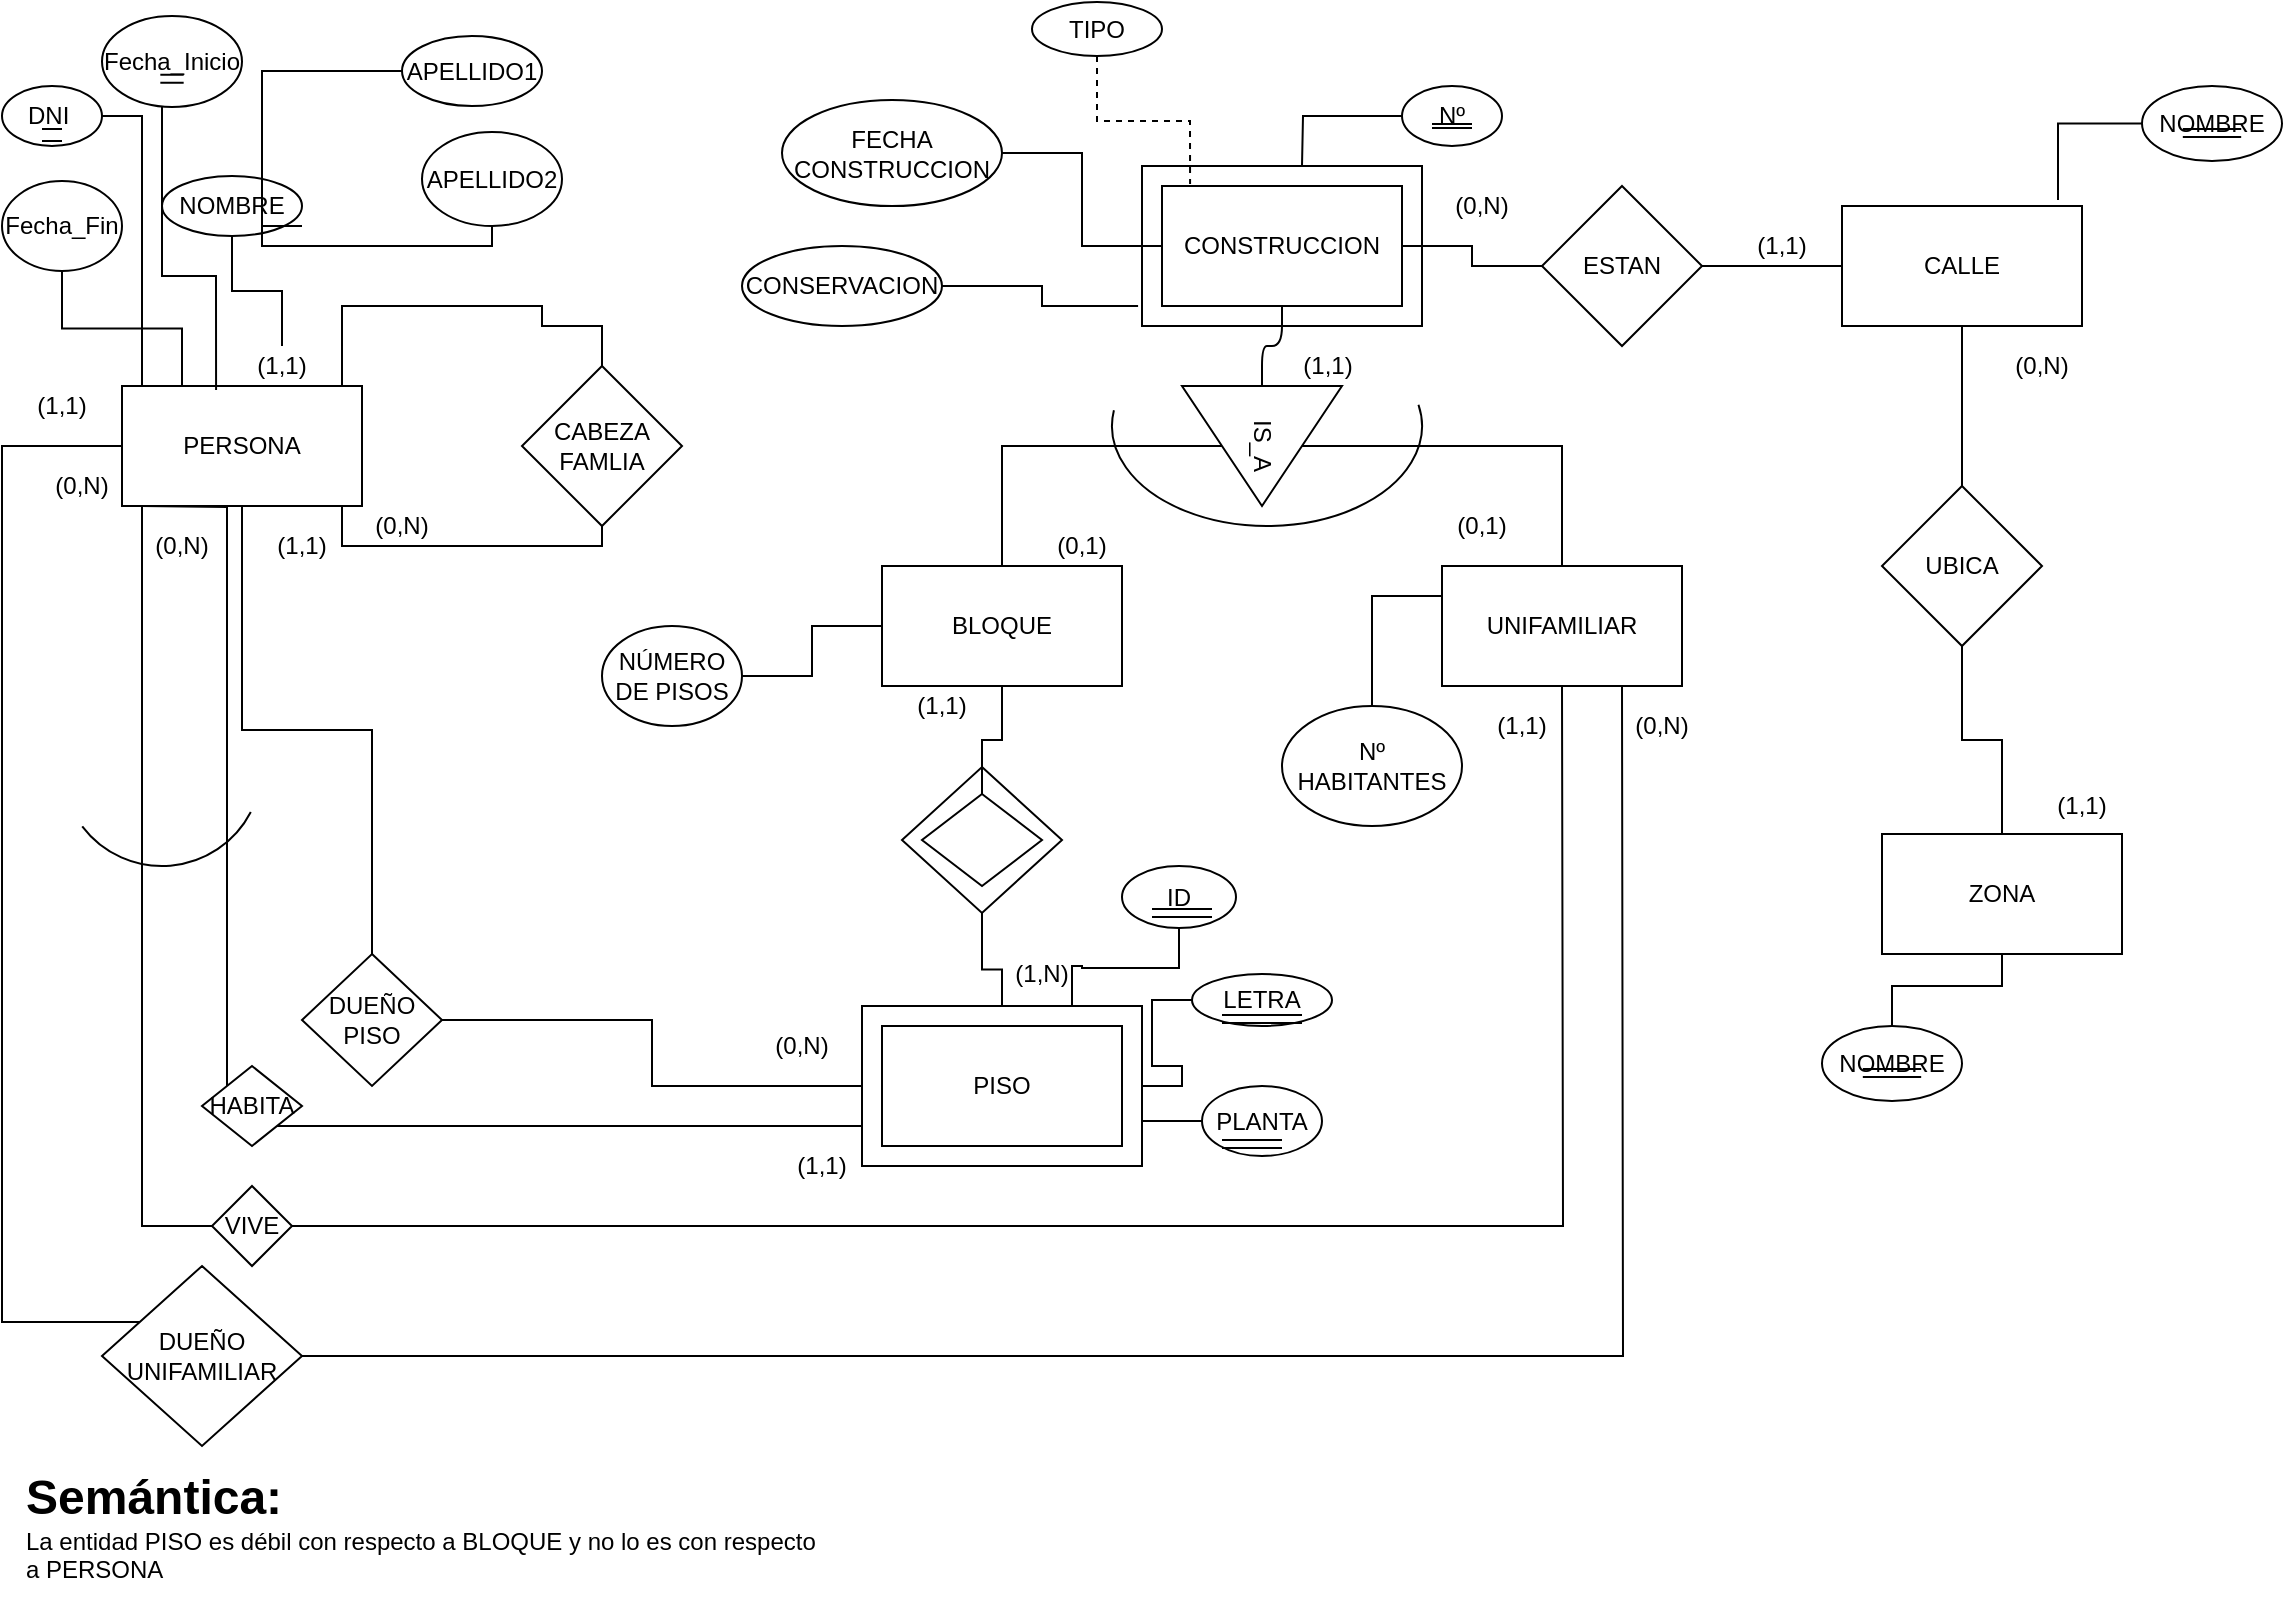 <mxfile version="13.9.2" type="google" pages="2"><diagram id="yFg6AmjiD_MqwE37MVHZ" name="Page-1"><mxGraphModel dx="1422" dy="882" grid="1" gridSize="10" guides="1" tooltips="1" connect="1" arrows="1" fold="1" page="1" pageScale="1" pageWidth="1169" pageHeight="827" math="0" shadow="0"><root><mxCell id="0"/><mxCell id="1" parent="0"/><mxCell id="FQzFaQ56IG8lmiNHvZ0q-16" value="" style="rounded=0;whiteSpace=wrap;html=1;" parent="1" vertex="1"><mxGeometry x="580" y="95" width="140" height="80" as="geometry"/></mxCell><mxCell id="FQzFaQ56IG8lmiNHvZ0q-24" value="" style="edgeStyle=orthogonalEdgeStyle;rounded=0;orthogonalLoop=1;jettySize=auto;html=1;endArrow=none;endFill=0;" parent="1" source="FQzFaQ56IG8lmiNHvZ0q-15" target="FQzFaQ56IG8lmiNHvZ0q-7" edge="1"><mxGeometry relative="1" as="geometry"/></mxCell><mxCell id="FQzFaQ56IG8lmiNHvZ0q-15" value="" style="rhombus;whiteSpace=wrap;html=1;" parent="1" vertex="1"><mxGeometry x="460" y="395.5" width="80" height="73" as="geometry"/></mxCell><mxCell id="FQzFaQ56IG8lmiNHvZ0q-8" value="" style="rounded=0;whiteSpace=wrap;html=1;" parent="1" vertex="1"><mxGeometry x="440" y="515" width="140" height="80" as="geometry"/></mxCell><mxCell id="FQzFaQ56IG8lmiNHvZ0q-37" style="edgeStyle=orthogonalEdgeStyle;rounded=0;orthogonalLoop=1;jettySize=auto;html=1;endArrow=none;endFill=0;" parent="1" source="FQzFaQ56IG8lmiNHvZ0q-1" target="FQzFaQ56IG8lmiNHvZ0q-12" edge="1"><mxGeometry relative="1" as="geometry"><Array as="points"><mxPoint x="180" y="285"/><mxPoint x="310" y="285"/></Array></mxGeometry></mxCell><mxCell id="FQzFaQ56IG8lmiNHvZ0q-41" style="edgeStyle=orthogonalEdgeStyle;rounded=0;orthogonalLoop=1;jettySize=auto;html=1;endArrow=none;endFill=0;" parent="1" source="FQzFaQ56IG8lmiNHvZ0q-1" target="FQzFaQ56IG8lmiNHvZ0q-11" edge="1"><mxGeometry relative="1" as="geometry"/></mxCell><mxCell id="FQzFaQ56IG8lmiNHvZ0q-42" style="edgeStyle=orthogonalEdgeStyle;rounded=0;orthogonalLoop=1;jettySize=auto;html=1;exitX=0.25;exitY=1;exitDx=0;exitDy=0;endArrow=none;endFill=0;entryX=0;entryY=0;entryDx=0;entryDy=0;" parent="1" target="FQzFaQ56IG8lmiNHvZ0q-13" edge="1"><mxGeometry relative="1" as="geometry"><mxPoint x="80" y="265" as="sourcePoint"/><mxPoint x="115" y="535" as="targetPoint"/></mxGeometry></mxCell><mxCell id="FQzFaQ56IG8lmiNHvZ0q-43" style="edgeStyle=orthogonalEdgeStyle;rounded=0;orthogonalLoop=1;jettySize=auto;html=1;endArrow=none;endFill=0;" parent="1" source="FQzFaQ56IG8lmiNHvZ0q-1" target="FQzFaQ56IG8lmiNHvZ0q-39" edge="1"><mxGeometry relative="1" as="geometry"><Array as="points"><mxPoint x="10" y="235"/><mxPoint x="10" y="673"/></Array></mxGeometry></mxCell><mxCell id="FQzFaQ56IG8lmiNHvZ0q-44" style="edgeStyle=orthogonalEdgeStyle;rounded=0;orthogonalLoop=1;jettySize=auto;html=1;exitX=0;exitY=1;exitDx=0;exitDy=0;entryX=0;entryY=0.5;entryDx=0;entryDy=0;endArrow=none;endFill=0;" parent="1" source="FQzFaQ56IG8lmiNHvZ0q-1" target="FQzFaQ56IG8lmiNHvZ0q-38" edge="1"><mxGeometry relative="1" as="geometry"><Array as="points"><mxPoint x="80" y="265"/><mxPoint x="80" y="625"/></Array></mxGeometry></mxCell><mxCell id="FQzFaQ56IG8lmiNHvZ0q-1" value="PERSONA" style="rounded=0;whiteSpace=wrap;html=1;" parent="1" vertex="1"><mxGeometry x="70" y="205" width="120" height="60" as="geometry"/></mxCell><mxCell id="FQzFaQ56IG8lmiNHvZ0q-23" value="" style="edgeStyle=orthogonalEdgeStyle;rounded=0;orthogonalLoop=1;jettySize=auto;html=1;endArrow=none;endFill=0;" parent="1" source="FQzFaQ56IG8lmiNHvZ0q-2" target="FQzFaQ56IG8lmiNHvZ0q-14" edge="1"><mxGeometry relative="1" as="geometry"/></mxCell><mxCell id="FQzFaQ56IG8lmiNHvZ0q-2" value="BLOQUE" style="rounded=0;whiteSpace=wrap;html=1;" parent="1" vertex="1"><mxGeometry x="450" y="295" width="120" height="60" as="geometry"/></mxCell><mxCell id="FQzFaQ56IG8lmiNHvZ0q-3" value="UNIFAMILIAR" style="rounded=0;whiteSpace=wrap;html=1;" parent="1" vertex="1"><mxGeometry x="730" y="295" width="120" height="60" as="geometry"/></mxCell><mxCell id="FQzFaQ56IG8lmiNHvZ0q-57" value="" style="edgeStyle=orthogonalEdgeStyle;rounded=1;orthogonalLoop=1;jettySize=auto;html=1;endArrow=none;endFill=0;" parent="1" source="FQzFaQ56IG8lmiNHvZ0q-4" target="FQzFaQ56IG8lmiNHvZ0q-20" edge="1"><mxGeometry relative="1" as="geometry"/></mxCell><mxCell id="FQzFaQ56IG8lmiNHvZ0q-4" value="CONSTRUCCION" style="rounded=0;whiteSpace=wrap;html=1;" parent="1" vertex="1"><mxGeometry x="590" y="105" width="120" height="60" as="geometry"/></mxCell><mxCell id="FQzFaQ56IG8lmiNHvZ0q-25" value="" style="edgeStyle=orthogonalEdgeStyle;rounded=0;orthogonalLoop=1;jettySize=auto;html=1;endArrow=none;endFill=0;" parent="1" source="FQzFaQ56IG8lmiNHvZ0q-5" target="FQzFaQ56IG8lmiNHvZ0q-10" edge="1"><mxGeometry relative="1" as="geometry"/></mxCell><mxCell id="FQzFaQ56IG8lmiNHvZ0q-5" value="CALLE" style="rounded=0;whiteSpace=wrap;html=1;" parent="1" vertex="1"><mxGeometry x="930" y="115" width="120" height="60" as="geometry"/></mxCell><mxCell id="FQzFaQ56IG8lmiNHvZ0q-6" value="ZONA" style="rounded=0;whiteSpace=wrap;html=1;" parent="1" vertex="1"><mxGeometry x="950" y="429" width="120" height="60" as="geometry"/></mxCell><mxCell id="FQzFaQ56IG8lmiNHvZ0q-7" value="PISO" style="rounded=0;whiteSpace=wrap;html=1;" parent="1" vertex="1"><mxGeometry x="450" y="525" width="120" height="60" as="geometry"/></mxCell><mxCell id="FQzFaQ56IG8lmiNHvZ0q-17" value="" style="edgeStyle=orthogonalEdgeStyle;rounded=0;orthogonalLoop=1;jettySize=auto;html=1;endArrow=none;endFill=0;" parent="1" source="FQzFaQ56IG8lmiNHvZ0q-9" target="FQzFaQ56IG8lmiNHvZ0q-4" edge="1"><mxGeometry relative="1" as="geometry"/></mxCell><mxCell id="FQzFaQ56IG8lmiNHvZ0q-18" value="" style="edgeStyle=orthogonalEdgeStyle;rounded=0;orthogonalLoop=1;jettySize=auto;html=1;endArrow=none;endFill=0;" parent="1" source="FQzFaQ56IG8lmiNHvZ0q-9" target="FQzFaQ56IG8lmiNHvZ0q-5" edge="1"><mxGeometry relative="1" as="geometry"/></mxCell><mxCell id="FQzFaQ56IG8lmiNHvZ0q-9" value="ESTAN" style="rhombus;whiteSpace=wrap;html=1;" parent="1" vertex="1"><mxGeometry x="780" y="105" width="80" height="80" as="geometry"/></mxCell><mxCell id="FQzFaQ56IG8lmiNHvZ0q-26" value="" style="edgeStyle=orthogonalEdgeStyle;rounded=0;orthogonalLoop=1;jettySize=auto;html=1;endArrow=none;endFill=0;" parent="1" source="FQzFaQ56IG8lmiNHvZ0q-10" target="FQzFaQ56IG8lmiNHvZ0q-6" edge="1"><mxGeometry relative="1" as="geometry"/></mxCell><mxCell id="FQzFaQ56IG8lmiNHvZ0q-10" value="UBICA" style="rhombus;whiteSpace=wrap;html=1;" parent="1" vertex="1"><mxGeometry x="950" y="255" width="80" height="80" as="geometry"/></mxCell><mxCell id="FQzFaQ56IG8lmiNHvZ0q-47" style="edgeStyle=orthogonalEdgeStyle;rounded=0;orthogonalLoop=1;jettySize=auto;html=1;endArrow=none;endFill=0;" parent="1" source="FQzFaQ56IG8lmiNHvZ0q-11" target="FQzFaQ56IG8lmiNHvZ0q-8" edge="1"><mxGeometry relative="1" as="geometry"/></mxCell><mxCell id="FQzFaQ56IG8lmiNHvZ0q-11" value="DUEÑO PISO" style="rhombus;whiteSpace=wrap;html=1;" parent="1" vertex="1"><mxGeometry x="160" y="489" width="70" height="66" as="geometry"/></mxCell><mxCell id="FQzFaQ56IG8lmiNHvZ0q-29" style="edgeStyle=orthogonalEdgeStyle;rounded=0;orthogonalLoop=1;jettySize=auto;html=1;endArrow=none;endFill=0;entryX=0.425;entryY=0;entryDx=0;entryDy=0;entryPerimeter=0;" parent="1" source="FQzFaQ56IG8lmiNHvZ0q-12" target="FQzFaQ56IG8lmiNHvZ0q-1" edge="1"><mxGeometry relative="1" as="geometry"><mxPoint x="290" y="165" as="targetPoint"/><Array as="points"><mxPoint x="310" y="175"/><mxPoint x="280" y="175"/><mxPoint x="280" y="165"/><mxPoint x="180" y="165"/><mxPoint x="180" y="205"/></Array></mxGeometry></mxCell><mxCell id="FQzFaQ56IG8lmiNHvZ0q-12" value="CABEZA FAMLIA" style="rhombus;whiteSpace=wrap;html=1;" parent="1" vertex="1"><mxGeometry x="270" y="195" width="80" height="80" as="geometry"/></mxCell><mxCell id="FQzFaQ56IG8lmiNHvZ0q-48" style="edgeStyle=orthogonalEdgeStyle;rounded=0;orthogonalLoop=1;jettySize=auto;html=1;endArrow=none;endFill=0;" parent="1" source="FQzFaQ56IG8lmiNHvZ0q-13" edge="1"><mxGeometry relative="1" as="geometry"><mxPoint x="440" y="595" as="targetPoint"/><Array as="points"><mxPoint x="440" y="575"/></Array></mxGeometry></mxCell><mxCell id="FQzFaQ56IG8lmiNHvZ0q-13" value="HABITA" style="rhombus;whiteSpace=wrap;html=1;" parent="1" vertex="1"><mxGeometry x="110" y="545" width="50" height="40" as="geometry"/></mxCell><mxCell id="FQzFaQ56IG8lmiNHvZ0q-14" value="" style="rhombus;whiteSpace=wrap;html=1;" parent="1" vertex="1"><mxGeometry x="470" y="409" width="60" height="46" as="geometry"/></mxCell><mxCell id="FQzFaQ56IG8lmiNHvZ0q-21" style="edgeStyle=orthogonalEdgeStyle;rounded=0;orthogonalLoop=1;jettySize=auto;html=1;endArrow=none;endFill=0;" parent="1" source="FQzFaQ56IG8lmiNHvZ0q-20" target="FQzFaQ56IG8lmiNHvZ0q-2" edge="1"><mxGeometry relative="1" as="geometry"/></mxCell><mxCell id="FQzFaQ56IG8lmiNHvZ0q-22" style="edgeStyle=orthogonalEdgeStyle;rounded=0;orthogonalLoop=1;jettySize=auto;html=1;entryX=0.5;entryY=0;entryDx=0;entryDy=0;endArrow=none;endFill=0;" parent="1" source="FQzFaQ56IG8lmiNHvZ0q-20" target="FQzFaQ56IG8lmiNHvZ0q-3" edge="1"><mxGeometry relative="1" as="geometry"/></mxCell><mxCell id="FQzFaQ56IG8lmiNHvZ0q-20" value="IS_A" style="triangle;whiteSpace=wrap;html=1;rotation=90;" parent="1" vertex="1"><mxGeometry x="610" y="195" width="60" height="80" as="geometry"/></mxCell><mxCell id="FQzFaQ56IG8lmiNHvZ0q-45" style="edgeStyle=orthogonalEdgeStyle;rounded=0;orthogonalLoop=1;jettySize=auto;html=1;endArrow=none;endFill=0;" parent="1" source="FQzFaQ56IG8lmiNHvZ0q-38" edge="1"><mxGeometry relative="1" as="geometry"><mxPoint x="790" y="355" as="targetPoint"/></mxGeometry></mxCell><mxCell id="FQzFaQ56IG8lmiNHvZ0q-38" value="VIVE" style="rhombus;whiteSpace=wrap;html=1;" parent="1" vertex="1"><mxGeometry x="115" y="605" width="40" height="40" as="geometry"/></mxCell><mxCell id="FQzFaQ56IG8lmiNHvZ0q-46" style="edgeStyle=orthogonalEdgeStyle;rounded=0;orthogonalLoop=1;jettySize=auto;html=1;endArrow=none;endFill=0;" parent="1" source="FQzFaQ56IG8lmiNHvZ0q-39" edge="1"><mxGeometry relative="1" as="geometry"><mxPoint x="820" y="355" as="targetPoint"/></mxGeometry></mxCell><mxCell id="FQzFaQ56IG8lmiNHvZ0q-39" value="DUEÑO UNIFAMILIAR" style="rhombus;whiteSpace=wrap;html=1;" parent="1" vertex="1"><mxGeometry x="60" y="645" width="100" height="90" as="geometry"/></mxCell><mxCell id="FQzFaQ56IG8lmiNHvZ0q-53" value="" style="verticalLabelPosition=bottom;verticalAlign=top;html=1;shape=mxgraph.basic.arc;startAngle=0.576;endAngle=0.897;rotation=-90;" parent="1" vertex="1"><mxGeometry x="40" y="345" width="100" height="100" as="geometry"/></mxCell><mxCell id="FQzFaQ56IG8lmiNHvZ0q-54" value="(1,1)" style="text;html=1;strokeColor=none;fillColor=none;align=center;verticalAlign=middle;whiteSpace=wrap;rounded=0;" parent="1" vertex="1"><mxGeometry x="130" y="185" width="40" height="20" as="geometry"/></mxCell><mxCell id="FQzFaQ56IG8lmiNHvZ0q-55" value="(0,N)" style="text;html=1;strokeColor=none;fillColor=none;align=center;verticalAlign=middle;whiteSpace=wrap;rounded=0;" parent="1" vertex="1"><mxGeometry x="190" y="265" width="40" height="20" as="geometry"/></mxCell><mxCell id="FQzFaQ56IG8lmiNHvZ0q-60" value="" style="group" parent="1" vertex="1" connectable="0"><mxGeometry x="710" y="55" width="50" height="30" as="geometry"/></mxCell><mxCell id="FQzFaQ56IG8lmiNHvZ0q-58" value="Nº" style="ellipse;whiteSpace=wrap;html=1;" parent="FQzFaQ56IG8lmiNHvZ0q-60" vertex="1"><mxGeometry width="50" height="30" as="geometry"/></mxCell><mxCell id="FQzFaQ56IG8lmiNHvZ0q-59" value="" style="shape=link;html=1;endArrow=none;endFill=0;width=-2;" parent="FQzFaQ56IG8lmiNHvZ0q-60" edge="1"><mxGeometry width="100" relative="1" as="geometry"><mxPoint x="15" y="20" as="sourcePoint"/><mxPoint x="35" y="20" as="targetPoint"/></mxGeometry></mxCell><mxCell id="FQzFaQ56IG8lmiNHvZ0q-61" style="edgeStyle=orthogonalEdgeStyle;rounded=0;orthogonalLoop=1;jettySize=auto;html=1;sourcePortConstraint=west;endArrow=none;endFill=0;" parent="1" source="FQzFaQ56IG8lmiNHvZ0q-58" edge="1"><mxGeometry relative="1" as="geometry"><mxPoint x="660" y="95" as="targetPoint"/></mxGeometry></mxCell><mxCell id="FQzFaQ56IG8lmiNHvZ0q-62" value="(1,1)" style="text;html=1;strokeColor=none;fillColor=none;align=center;verticalAlign=middle;whiteSpace=wrap;rounded=0;" parent="1" vertex="1"><mxGeometry x="880" y="125" width="40" height="20" as="geometry"/></mxCell><mxCell id="FQzFaQ56IG8lmiNHvZ0q-63" value="(0,N)" style="text;html=1;strokeColor=none;fillColor=none;align=center;verticalAlign=middle;whiteSpace=wrap;rounded=0;" parent="1" vertex="1"><mxGeometry x="730" y="105" width="40" height="20" as="geometry"/></mxCell><mxCell id="FQzFaQ56IG8lmiNHvZ0q-64" value="(0,N)" style="text;html=1;strokeColor=none;fillColor=none;align=center;verticalAlign=middle;whiteSpace=wrap;rounded=0;" parent="1" vertex="1"><mxGeometry x="1010" y="185" width="40" height="20" as="geometry"/></mxCell><mxCell id="FQzFaQ56IG8lmiNHvZ0q-65" value="(1,1)" style="text;html=1;strokeColor=none;fillColor=none;align=center;verticalAlign=middle;whiteSpace=wrap;rounded=0;" parent="1" vertex="1"><mxGeometry x="1030" y="405" width="40" height="20" as="geometry"/></mxCell><mxCell id="FQzFaQ56IG8lmiNHvZ0q-68" value="" style="group" parent="1" vertex="1" connectable="0"><mxGeometry x="1080" y="55" width="70" height="50" as="geometry"/></mxCell><mxCell id="FQzFaQ56IG8lmiNHvZ0q-66" value="NOMBRE" style="ellipse;whiteSpace=wrap;html=1;" parent="FQzFaQ56IG8lmiNHvZ0q-68" vertex="1"><mxGeometry width="70" height="37.5" as="geometry"/></mxCell><mxCell id="FQzFaQ56IG8lmiNHvZ0q-67" value="" style="shape=link;html=1;endArrow=none;endFill=0;" parent="FQzFaQ56IG8lmiNHvZ0q-68" edge="1"><mxGeometry width="100" relative="1" as="geometry"><mxPoint x="20.417" y="23.438" as="sourcePoint"/><mxPoint x="49.583" y="23.438" as="targetPoint"/></mxGeometry></mxCell><mxCell id="FQzFaQ56IG8lmiNHvZ0q-69" style="edgeStyle=orthogonalEdgeStyle;orthogonalLoop=1;jettySize=auto;html=1;entryX=0.9;entryY=-0.05;entryDx=0;entryDy=0;entryPerimeter=0;endArrow=none;endFill=0;rounded=0;" parent="1" source="FQzFaQ56IG8lmiNHvZ0q-66" target="FQzFaQ56IG8lmiNHvZ0q-5" edge="1"><mxGeometry relative="1" as="geometry"/></mxCell><mxCell id="FQzFaQ56IG8lmiNHvZ0q-70" value="" style="group" parent="1" vertex="1" connectable="0"><mxGeometry x="920" y="525" width="70" height="50" as="geometry"/></mxCell><mxCell id="FQzFaQ56IG8lmiNHvZ0q-71" value="NOMBRE" style="ellipse;whiteSpace=wrap;html=1;" parent="FQzFaQ56IG8lmiNHvZ0q-70" vertex="1"><mxGeometry width="70" height="37.5" as="geometry"/></mxCell><mxCell id="FQzFaQ56IG8lmiNHvZ0q-72" value="" style="shape=link;html=1;endArrow=none;endFill=0;" parent="FQzFaQ56IG8lmiNHvZ0q-70" edge="1"><mxGeometry width="100" relative="1" as="geometry"><mxPoint x="20.417" y="23.438" as="sourcePoint"/><mxPoint x="49.583" y="23.438" as="targetPoint"/></mxGeometry></mxCell><mxCell id="FQzFaQ56IG8lmiNHvZ0q-73" style="edgeStyle=orthogonalEdgeStyle;rounded=0;orthogonalLoop=1;jettySize=auto;html=1;endArrow=none;endFill=0;" parent="1" source="FQzFaQ56IG8lmiNHvZ0q-71" target="FQzFaQ56IG8lmiNHvZ0q-6" edge="1"><mxGeometry relative="1" as="geometry"/></mxCell><mxCell id="FQzFaQ56IG8lmiNHvZ0q-75" style="edgeStyle=orthogonalEdgeStyle;rounded=0;orthogonalLoop=1;jettySize=auto;html=1;entryX=0;entryY=0.25;entryDx=0;entryDy=0;endArrow=none;endFill=0;" parent="1" source="FQzFaQ56IG8lmiNHvZ0q-74" target="FQzFaQ56IG8lmiNHvZ0q-3" edge="1"><mxGeometry relative="1" as="geometry"/></mxCell><mxCell id="FQzFaQ56IG8lmiNHvZ0q-74" value="Nº HABITANTES" style="ellipse;whiteSpace=wrap;html=1;" parent="1" vertex="1"><mxGeometry x="650" y="365" width="90" height="60" as="geometry"/></mxCell><mxCell id="FQzFaQ56IG8lmiNHvZ0q-80" style="edgeStyle=orthogonalEdgeStyle;rounded=0;orthogonalLoop=1;jettySize=auto;html=1;endArrow=none;endFill=0;" parent="1" source="FQzFaQ56IG8lmiNHvZ0q-76" target="FQzFaQ56IG8lmiNHvZ0q-8" edge="1"><mxGeometry relative="1" as="geometry"/></mxCell><mxCell id="FQzFaQ56IG8lmiNHvZ0q-81" style="edgeStyle=orthogonalEdgeStyle;rounded=0;orthogonalLoop=1;jettySize=auto;html=1;exitX=0;exitY=0.5;exitDx=0;exitDy=0;entryX=1;entryY=0.75;entryDx=0;entryDy=0;endArrow=none;endFill=0;" parent="1" source="FQzFaQ56IG8lmiNHvZ0q-77" target="FQzFaQ56IG8lmiNHvZ0q-8" edge="1"><mxGeometry relative="1" as="geometry"/></mxCell><mxCell id="FQzFaQ56IG8lmiNHvZ0q-82" value="(1,N)" style="text;html=1;strokeColor=none;fillColor=none;align=center;verticalAlign=middle;whiteSpace=wrap;rounded=0;" parent="1" vertex="1"><mxGeometry x="510" y="489" width="40" height="20" as="geometry"/></mxCell><mxCell id="FQzFaQ56IG8lmiNHvZ0q-83" value="(1,1)" style="text;html=1;strokeColor=none;fillColor=none;align=center;verticalAlign=middle;whiteSpace=wrap;rounded=0;" parent="1" vertex="1"><mxGeometry x="460" y="355" width="40" height="20" as="geometry"/></mxCell><mxCell id="FQzFaQ56IG8lmiNHvZ0q-84" value="" style="verticalLabelPosition=bottom;verticalAlign=top;html=1;shape=mxgraph.basic.arc;startAngle=0.466;endAngle=0.025;rotation=-90;" parent="1" vertex="1"><mxGeometry x="592.5" y="147.5" width="100" height="155" as="geometry"/></mxCell><mxCell id="FQzFaQ56IG8lmiNHvZ0q-85" value="(1,1)" style="text;html=1;strokeColor=none;fillColor=none;align=center;verticalAlign=middle;whiteSpace=wrap;rounded=0;" parent="1" vertex="1"><mxGeometry x="750" y="365" width="40" height="20" as="geometry"/></mxCell><mxCell id="FQzFaQ56IG8lmiNHvZ0q-86" value="(1,1)" style="text;html=1;strokeColor=none;fillColor=none;align=center;verticalAlign=middle;whiteSpace=wrap;rounded=0;" parent="1" vertex="1"><mxGeometry x="400" y="585" width="40" height="20" as="geometry"/></mxCell><mxCell id="FQzFaQ56IG8lmiNHvZ0q-87" value="(0,N)&lt;span style=&quot;color: rgba(0 , 0 , 0 , 0) ; font-family: monospace ; font-size: 0px&quot;&gt;%3CmxGraphModel%3E%3Croot%3E%3CmxCell%20id%3D%220%22%2F%3E%3CmxCell%20id%3D%221%22%20parent%3D%220%22%2F%3E%3CmxCell%20id%3D%222%22%20value%3D%22%22%20style%3D%22verticalLabelPosition%3Dbottom%3BverticalAlign%3Dtop%3Bhtml%3D1%3Bshape%3Dmxgraph.basic.arc%3BstartAngle%3D0.576%3BendAngle%3D0.897%3Brotation%3D-90%3B%22%20vertex%3D%221%22%20parent%3D%221%22%3E%3CmxGeometry%20x%3D%2240%22%20y%3D%22300%22%20width%3D%22100%22%20height%3D%22100%22%20as%3D%22geometry%22%2F%3E%3C%2FmxCell%3E%3C%2Froot%3E%3C%2FmxGraphModel%3E&lt;/span&gt;" style="text;html=1;strokeColor=none;fillColor=none;align=center;verticalAlign=middle;whiteSpace=wrap;rounded=0;" parent="1" vertex="1"><mxGeometry x="390" y="525" width="40" height="20" as="geometry"/></mxCell><mxCell id="FQzFaQ56IG8lmiNHvZ0q-88" value="(0,N)" style="text;html=1;strokeColor=none;fillColor=none;align=center;verticalAlign=middle;whiteSpace=wrap;rounded=0;" parent="1" vertex="1"><mxGeometry x="820" y="365" width="40" height="20" as="geometry"/></mxCell><mxCell id="FQzFaQ56IG8lmiNHvZ0q-90" value="(1,1)" style="text;html=1;strokeColor=none;fillColor=none;align=center;verticalAlign=middle;whiteSpace=wrap;rounded=0;" parent="1" vertex="1"><mxGeometry x="140" y="275" width="40" height="20" as="geometry"/></mxCell><mxCell id="FQzFaQ56IG8lmiNHvZ0q-91" value="(0,N)" style="text;html=1;strokeColor=none;fillColor=none;align=center;verticalAlign=middle;whiteSpace=wrap;rounded=0;" parent="1" vertex="1"><mxGeometry x="80" y="275" width="40" height="20" as="geometry"/></mxCell><mxCell id="FQzFaQ56IG8lmiNHvZ0q-92" value="(1,1)" style="text;html=1;strokeColor=none;fillColor=none;align=center;verticalAlign=middle;whiteSpace=wrap;rounded=0;" parent="1" vertex="1"><mxGeometry x="20" y="205" width="40" height="20" as="geometry"/></mxCell><mxCell id="FQzFaQ56IG8lmiNHvZ0q-93" value="(0,N)" style="text;html=1;strokeColor=none;fillColor=none;align=center;verticalAlign=middle;whiteSpace=wrap;rounded=0;" parent="1" vertex="1"><mxGeometry x="30" y="245" width="40" height="20" as="geometry"/></mxCell><mxCell id="FQzFaQ56IG8lmiNHvZ0q-106" style="edgeStyle=orthogonalEdgeStyle;rounded=0;orthogonalLoop=1;jettySize=auto;html=1;entryX=0;entryY=0;entryDx=0;entryDy=0;endArrow=none;endFill=0;" parent="1" source="FQzFaQ56IG8lmiNHvZ0q-94" target="FQzFaQ56IG8lmiNHvZ0q-1" edge="1"><mxGeometry relative="1" as="geometry"><Array as="points"><mxPoint x="80" y="70"/><mxPoint x="80" y="205"/></Array></mxGeometry></mxCell><mxCell id="FQzFaQ56IG8lmiNHvZ0q-105" value="" style="edgeStyle=orthogonalEdgeStyle;rounded=0;orthogonalLoop=1;jettySize=auto;html=1;endArrow=none;endFill=0;" parent="1" source="FQzFaQ56IG8lmiNHvZ0q-95" target="FQzFaQ56IG8lmiNHvZ0q-54" edge="1"><mxGeometry relative="1" as="geometry"/></mxCell><mxCell id="FQzFaQ56IG8lmiNHvZ0q-95" value="NOMBRE" style="ellipse;whiteSpace=wrap;html=1;" parent="1" vertex="1"><mxGeometry x="90" y="100" width="70" height="30" as="geometry"/></mxCell><mxCell id="FQzFaQ56IG8lmiNHvZ0q-104" style="edgeStyle=orthogonalEdgeStyle;rounded=0;orthogonalLoop=1;jettySize=auto;html=1;entryX=1;entryY=0.833;entryDx=0;entryDy=0;entryPerimeter=0;endArrow=none;endFill=0;" parent="1" source="FQzFaQ56IG8lmiNHvZ0q-98" target="FQzFaQ56IG8lmiNHvZ0q-95" edge="1"><mxGeometry relative="1" as="geometry"><Array as="points"><mxPoint x="140" y="48"/><mxPoint x="140" y="125"/></Array></mxGeometry></mxCell><mxCell id="FQzFaQ56IG8lmiNHvZ0q-98" value="APELLIDO1" style="ellipse;whiteSpace=wrap;html=1;" parent="1" vertex="1"><mxGeometry x="210" y="30" width="70" height="35" as="geometry"/></mxCell><mxCell id="FQzFaQ56IG8lmiNHvZ0q-103" value="" style="edgeStyle=orthogonalEdgeStyle;rounded=0;orthogonalLoop=1;jettySize=auto;html=1;endArrow=none;endFill=0;" parent="1" source="FQzFaQ56IG8lmiNHvZ0q-99" edge="1"><mxGeometry relative="1" as="geometry"><mxPoint x="140" y="101.5" as="targetPoint"/><Array as="points"><mxPoint x="255" y="135"/><mxPoint x="140" y="135"/></Array></mxGeometry></mxCell><mxCell id="FQzFaQ56IG8lmiNHvZ0q-99" value="APELLIDO2" style="ellipse;whiteSpace=wrap;html=1;" parent="1" vertex="1"><mxGeometry x="220" y="78" width="70" height="47" as="geometry"/></mxCell><mxCell id="FQzFaQ56IG8lmiNHvZ0q-108" value="" style="group" parent="1" vertex="1" connectable="0"><mxGeometry x="10" y="55" width="50" height="30" as="geometry"/></mxCell><mxCell id="FQzFaQ56IG8lmiNHvZ0q-94" value="DNI&amp;nbsp;" style="ellipse;whiteSpace=wrap;html=1;" parent="FQzFaQ56IG8lmiNHvZ0q-108" vertex="1"><mxGeometry width="50" height="30" as="geometry"/></mxCell><mxCell id="FQzFaQ56IG8lmiNHvZ0q-107" value="" style="shape=link;html=1;endArrow=none;endFill=0;width=-6;" parent="FQzFaQ56IG8lmiNHvZ0q-108" edge="1"><mxGeometry width="100" relative="1" as="geometry"><mxPoint x="20" y="24.5" as="sourcePoint"/><mxPoint x="30" y="24.5" as="targetPoint"/></mxGeometry></mxCell><mxCell id="FQzFaQ56IG8lmiNHvZ0q-110" value="" style="group" parent="1" vertex="1" connectable="0"><mxGeometry x="605" y="499" width="70" height="26" as="geometry"/></mxCell><mxCell id="FQzFaQ56IG8lmiNHvZ0q-76" value="LETRA" style="ellipse;whiteSpace=wrap;html=1;" parent="FQzFaQ56IG8lmiNHvZ0q-110" vertex="1"><mxGeometry width="70" height="26" as="geometry"/></mxCell><mxCell id="FQzFaQ56IG8lmiNHvZ0q-109" value="" style="shape=link;html=1;endArrow=none;endFill=0;" parent="FQzFaQ56IG8lmiNHvZ0q-110" edge="1"><mxGeometry width="100" relative="1" as="geometry"><mxPoint x="15" y="22.5" as="sourcePoint"/><mxPoint x="55" y="22.5" as="targetPoint"/></mxGeometry></mxCell><mxCell id="FQzFaQ56IG8lmiNHvZ0q-112" value="" style="group" parent="1" vertex="1" connectable="0"><mxGeometry x="610" y="555" width="60" height="35" as="geometry"/></mxCell><mxCell id="FQzFaQ56IG8lmiNHvZ0q-77" value="PLANTA" style="ellipse;whiteSpace=wrap;html=1;" parent="FQzFaQ56IG8lmiNHvZ0q-112" vertex="1"><mxGeometry width="60" height="35" as="geometry"/></mxCell><mxCell id="FQzFaQ56IG8lmiNHvZ0q-111" value="" style="shape=link;html=1;endArrow=none;endFill=0;" parent="FQzFaQ56IG8lmiNHvZ0q-112" edge="1"><mxGeometry width="100" relative="1" as="geometry"><mxPoint x="10" y="29" as="sourcePoint"/><mxPoint x="40" y="29" as="targetPoint"/></mxGeometry></mxCell><mxCell id="FQzFaQ56IG8lmiNHvZ0q-123" value="(1,1)" style="text;html=1;strokeColor=none;fillColor=none;align=center;verticalAlign=middle;whiteSpace=wrap;rounded=0;" parent="1" vertex="1"><mxGeometry x="653" y="185" width="40" height="20" as="geometry"/></mxCell><mxCell id="FQzFaQ56IG8lmiNHvZ0q-124" value="(0,1)" style="text;html=1;strokeColor=none;fillColor=none;align=center;verticalAlign=middle;whiteSpace=wrap;rounded=0;" parent="1" vertex="1"><mxGeometry x="530" y="275" width="40" height="20" as="geometry"/></mxCell><mxCell id="FQzFaQ56IG8lmiNHvZ0q-125" value="(0,1)" style="text;html=1;strokeColor=none;fillColor=none;align=center;verticalAlign=middle;whiteSpace=wrap;rounded=0;" parent="1" vertex="1"><mxGeometry x="730" y="265" width="40" height="20" as="geometry"/></mxCell><mxCell id="FQzFaQ56IG8lmiNHvZ0q-129" value="" style="edgeStyle=orthogonalEdgeStyle;rounded=0;orthogonalLoop=1;jettySize=auto;html=1;endArrow=none;endFill=0;entryX=0;entryY=0.5;entryDx=0;entryDy=0;" parent="1" source="FQzFaQ56IG8lmiNHvZ0q-126" target="FQzFaQ56IG8lmiNHvZ0q-2" edge="1"><mxGeometry relative="1" as="geometry"/></mxCell><mxCell id="FQzFaQ56IG8lmiNHvZ0q-126" value="NÚMERO DE PISOS" style="ellipse;whiteSpace=wrap;html=1;" parent="1" vertex="1"><mxGeometry x="310" y="325" width="70" height="50" as="geometry"/></mxCell><mxCell id="FQzFaQ56IG8lmiNHvZ0q-131" value="" style="edgeStyle=orthogonalEdgeStyle;rounded=0;orthogonalLoop=1;jettySize=auto;html=1;endArrow=none;endFill=0;" parent="1" source="FQzFaQ56IG8lmiNHvZ0q-130" target="FQzFaQ56IG8lmiNHvZ0q-4" edge="1"><mxGeometry relative="1" as="geometry"/></mxCell><mxCell id="FQzFaQ56IG8lmiNHvZ0q-130" value="FECHA CONSTRUCCION" style="ellipse;whiteSpace=wrap;html=1;" parent="1" vertex="1"><mxGeometry x="400" y="62" width="110" height="53" as="geometry"/></mxCell><mxCell id="FQzFaQ56IG8lmiNHvZ0q-133" value="" style="edgeStyle=orthogonalEdgeStyle;rounded=0;orthogonalLoop=1;jettySize=auto;html=1;endArrow=none;endFill=0;entryX=-0.014;entryY=0.875;entryDx=0;entryDy=0;entryPerimeter=0;" parent="1" source="FQzFaQ56IG8lmiNHvZ0q-132" target="FQzFaQ56IG8lmiNHvZ0q-16" edge="1"><mxGeometry relative="1" as="geometry"/></mxCell><mxCell id="FQzFaQ56IG8lmiNHvZ0q-132" value="CONSERVACION" style="ellipse;whiteSpace=wrap;html=1;" parent="1" vertex="1"><mxGeometry x="380" y="135" width="100" height="40" as="geometry"/></mxCell><mxCell id="FQzFaQ56IG8lmiNHvZ0q-134" value="&lt;font style=&quot;font-size: 24px&quot;&gt;&lt;b&gt;Semántica:&lt;br&gt;&lt;/b&gt;&lt;/font&gt;La entidad PISO es débil con respecto a BLOQUE y no lo es con respecto a PERSONA" style="text;html=1;strokeColor=none;fillColor=none;align=left;verticalAlign=middle;whiteSpace=wrap;rounded=0;" parent="1" vertex="1"><mxGeometry x="20" y="740" width="400" height="70" as="geometry"/></mxCell><mxCell id="FQzFaQ56IG8lmiNHvZ0q-136" style="edgeStyle=orthogonalEdgeStyle;rounded=0;orthogonalLoop=1;jettySize=auto;html=1;entryX=0.75;entryY=0;entryDx=0;entryDy=0;endArrow=none;endFill=0;" parent="1" source="FQzFaQ56IG8lmiNHvZ0q-135" target="FQzFaQ56IG8lmiNHvZ0q-8" edge="1"><mxGeometry relative="1" as="geometry"/></mxCell><mxCell id="FQzFaQ56IG8lmiNHvZ0q-138" value="" style="group" parent="1" vertex="1" connectable="0"><mxGeometry x="570" y="445" width="57" height="31" as="geometry"/></mxCell><mxCell id="FQzFaQ56IG8lmiNHvZ0q-135" value="ID" style="ellipse;whiteSpace=wrap;html=1;" parent="FQzFaQ56IG8lmiNHvZ0q-138" vertex="1"><mxGeometry width="57" height="31" as="geometry"/></mxCell><mxCell id="FQzFaQ56IG8lmiNHvZ0q-137" value="" style="shape=link;html=1;endArrow=none;endFill=0;" parent="FQzFaQ56IG8lmiNHvZ0q-138" edge="1"><mxGeometry width="100" relative="1" as="geometry"><mxPoint x="15" y="23.5" as="sourcePoint"/><mxPoint x="45" y="23.5" as="targetPoint"/></mxGeometry></mxCell><mxCell id="FQzFaQ56IG8lmiNHvZ0q-150" value="" style="group" parent="1" vertex="1" connectable="0"><mxGeometry x="60" y="20" width="70" height="45.5" as="geometry"/></mxCell><mxCell id="FQzFaQ56IG8lmiNHvZ0q-151" value="Fecha_Inicio" style="ellipse;whiteSpace=wrap;html=1;" parent="FQzFaQ56IG8lmiNHvZ0q-150" vertex="1"><mxGeometry width="70" height="45.5" as="geometry"/></mxCell><mxCell id="FQzFaQ56IG8lmiNHvZ0q-152" value="" style="shape=link;html=1;endArrow=none;endFill=0;" parent="FQzFaQ56IG8lmiNHvZ0q-150" edge="1"><mxGeometry width="100" relative="1" as="geometry"><mxPoint x="29.167" y="31.417" as="sourcePoint"/><mxPoint x="40.833" y="31.417" as="targetPoint"/></mxGeometry></mxCell><mxCell id="FQzFaQ56IG8lmiNHvZ0q-156" style="edgeStyle=orthogonalEdgeStyle;rounded=0;orthogonalLoop=1;jettySize=auto;html=1;entryX=0.25;entryY=0;entryDx=0;entryDy=0;endArrow=none;endFill=0;" parent="1" source="FQzFaQ56IG8lmiNHvZ0q-154" target="FQzFaQ56IG8lmiNHvZ0q-1" edge="1"><mxGeometry relative="1" as="geometry"/></mxCell><mxCell id="FQzFaQ56IG8lmiNHvZ0q-154" value="Fecha_Fin" style="ellipse;whiteSpace=wrap;html=1;" parent="1" vertex="1"><mxGeometry x="10" y="102.5" width="60" height="45" as="geometry"/></mxCell><mxCell id="FQzFaQ56IG8lmiNHvZ0q-157" value="" style="edgeStyle=orthogonalEdgeStyle;rounded=0;orthogonalLoop=1;jettySize=auto;html=1;endArrow=none;endFill=0;entryX=0.392;entryY=0.033;entryDx=0;entryDy=0;entryPerimeter=0;" parent="1" source="FQzFaQ56IG8lmiNHvZ0q-151" target="FQzFaQ56IG8lmiNHvZ0q-1" edge="1"><mxGeometry relative="1" as="geometry"><Array as="points"><mxPoint x="90" y="150"/><mxPoint x="117" y="150"/></Array></mxGeometry></mxCell><mxCell id="4c0LQ6DEn-_tNL2ea9yk-2" style="edgeStyle=orthogonalEdgeStyle;rounded=0;orthogonalLoop=1;jettySize=auto;html=1;entryX=0.117;entryY=-0.017;entryDx=0;entryDy=0;entryPerimeter=0;dashed=1;endArrow=none;endFill=0;" edge="1" parent="1" source="4c0LQ6DEn-_tNL2ea9yk-1" target="FQzFaQ56IG8lmiNHvZ0q-4"><mxGeometry relative="1" as="geometry"/></mxCell><mxCell id="4c0LQ6DEn-_tNL2ea9yk-1" value="TIPO" style="ellipse;whiteSpace=wrap;html=1;" vertex="1" parent="1"><mxGeometry x="525" y="13" width="65" height="27" as="geometry"/></mxCell></root></mxGraphModel></diagram><diagram id="UcBe6hF3HsMFYgClUFdU" name="Page-2"><mxGraphModel grid="1" shadow="0" math="0" pageHeight="1169" pageWidth="827" pageScale="1" page="1" fold="1" arrows="1" connect="1" tooltips="1" guides="1" gridSize="10" dy="612" dx="1342"><root><mxCell id="XAKYgVeGAuWnlps9ybHi-0"/><mxCell id="XAKYgVeGAuWnlps9ybHi-1" parent="XAKYgVeGAuWnlps9ybHi-0"/></root></mxGraphModel></diagram></mxfile>
